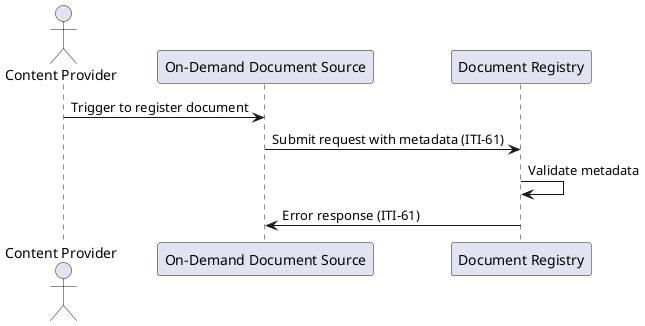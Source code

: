 @startuml
actor "Content Provider" as CS
participant "On-Demand Document Source" as ODDS
participant "Document Registry" as DReg

CS -> ODDS: Trigger to register document
ODDS -> DReg: Submit request with metadata (ITI-61)
DReg -> DReg: Validate metadata
DReg -> ODDS: Error response (ITI-61)
@enduml
